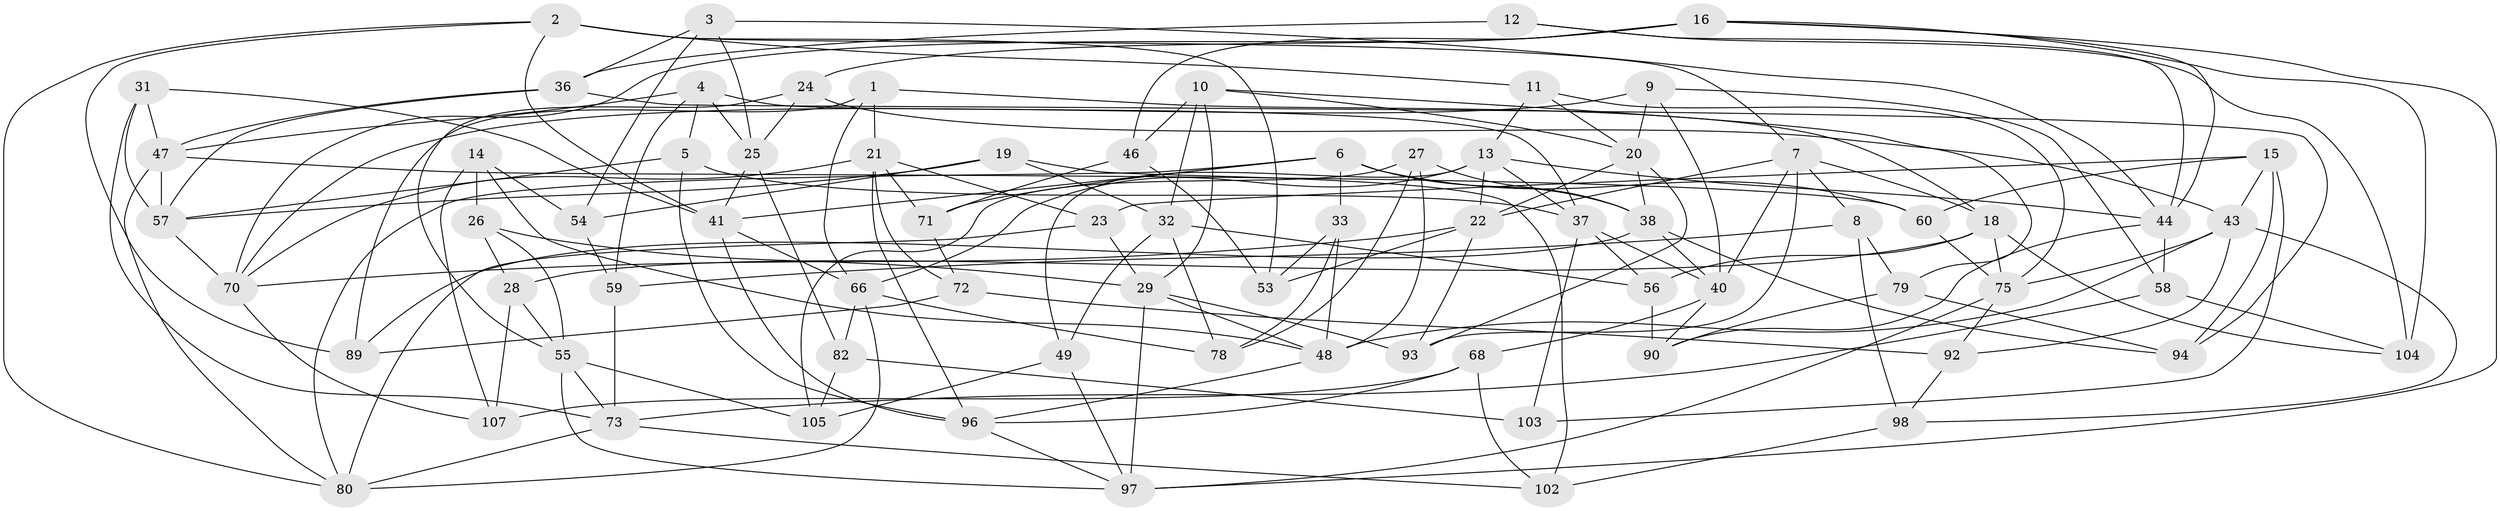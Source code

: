 // Generated by graph-tools (version 1.1) at 2025/24/03/03/25 07:24:23]
// undirected, 74 vertices, 177 edges
graph export_dot {
graph [start="1"]
  node [color=gray90,style=filled];
  1;
  2 [super="+63"];
  3;
  4 [super="+95"];
  5;
  6 [super="+85"];
  7 [super="+52"];
  8;
  9;
  10 [super="+64"];
  11;
  12;
  13 [super="+17"];
  14;
  15 [super="+61"];
  16 [super="+34"];
  18 [super="+50"];
  19;
  20 [super="+74"];
  21 [super="+39"];
  22 [super="+30"];
  23;
  24;
  25 [super="+87"];
  26;
  27;
  28;
  29 [super="+35"];
  31;
  32 [super="+91"];
  33;
  36 [super="+51"];
  37 [super="+83"];
  38 [super="+65"];
  40 [super="+42"];
  41 [super="+67"];
  43 [super="+81"];
  44 [super="+45"];
  46;
  47 [super="+88"];
  48 [super="+76"];
  49;
  53;
  54;
  55 [super="+106"];
  56;
  57 [super="+62"];
  58;
  59;
  60;
  66 [super="+69"];
  68;
  70 [super="+77"];
  71;
  72;
  73 [super="+86"];
  75 [super="+100"];
  78;
  79;
  80 [super="+84"];
  82;
  89;
  90;
  92;
  93;
  94;
  96 [super="+101"];
  97 [super="+99"];
  98;
  102;
  103;
  104;
  105;
  107;
  1 -- 66;
  1 -- 21;
  1 -- 89;
  1 -- 18;
  2 -- 7;
  2 -- 41;
  2 -- 53;
  2 -- 80;
  2 -- 89;
  2 -- 11;
  3 -- 54;
  3 -- 36;
  3 -- 44;
  3 -- 25;
  4 -- 25 [weight=2];
  4 -- 37;
  4 -- 59;
  4 -- 5;
  4 -- 47;
  5 -- 57;
  5 -- 96;
  5 -- 37;
  6 -- 33;
  6 -- 60;
  6 -- 71;
  6 -- 41;
  6 -- 38;
  6 -- 80;
  7 -- 18;
  7 -- 8;
  7 -- 93;
  7 -- 22;
  7 -- 40;
  8 -- 59;
  8 -- 79;
  8 -- 98;
  9 -- 40;
  9 -- 58;
  9 -- 20;
  9 -- 70;
  10 -- 32 [weight=2];
  10 -- 46;
  10 -- 29;
  10 -- 79;
  10 -- 20;
  11 -- 20;
  11 -- 75;
  11 -- 13;
  12 -- 104;
  12 -- 36 [weight=2];
  12 -- 44;
  13 -- 49;
  13 -- 37;
  13 -- 44;
  13 -- 22;
  13 -- 66;
  14 -- 107;
  14 -- 48;
  14 -- 54;
  14 -- 26;
  15 -- 23;
  15 -- 103 [weight=2];
  15 -- 43;
  15 -- 60;
  15 -- 94;
  16 -- 46;
  16 -- 104;
  16 -- 24;
  16 -- 44;
  16 -- 97;
  16 -- 70;
  18 -- 56;
  18 -- 104;
  18 -- 28;
  18 -- 75;
  19 -- 102;
  19 -- 54;
  19 -- 57;
  19 -- 32;
  20 -- 38;
  20 -- 93;
  20 -- 22;
  21 -- 23;
  21 -- 72;
  21 -- 96;
  21 -- 70;
  21 -- 71;
  22 -- 93;
  22 -- 70;
  22 -- 53;
  23 -- 29;
  23 -- 80;
  24 -- 55;
  24 -- 25;
  24 -- 43;
  25 -- 41;
  25 -- 82;
  26 -- 28;
  26 -- 55;
  26 -- 29;
  27 -- 78;
  27 -- 105;
  27 -- 48;
  27 -- 38;
  28 -- 55;
  28 -- 107;
  29 -- 93;
  29 -- 48;
  29 -- 97;
  31 -- 47;
  31 -- 41;
  31 -- 57;
  31 -- 73;
  32 -- 78;
  32 -- 56;
  32 -- 49;
  33 -- 78;
  33 -- 48;
  33 -- 53;
  36 -- 94;
  36 -- 57;
  36 -- 47;
  37 -- 56;
  37 -- 103;
  37 -- 40;
  38 -- 89;
  38 -- 94;
  38 -- 40;
  40 -- 90;
  40 -- 68;
  41 -- 96;
  41 -- 66;
  43 -- 48;
  43 -- 98;
  43 -- 75;
  43 -- 92;
  44 -- 58;
  44 -- 90;
  46 -- 71;
  46 -- 53;
  47 -- 57;
  47 -- 80;
  47 -- 60;
  48 -- 96;
  49 -- 105;
  49 -- 97;
  54 -- 59;
  55 -- 73;
  55 -- 105;
  55 -- 97;
  56 -- 90;
  57 -- 70;
  58 -- 104;
  58 -- 73;
  59 -- 73;
  60 -- 75;
  66 -- 80;
  66 -- 82;
  66 -- 78;
  68 -- 102;
  68 -- 107;
  68 -- 96;
  70 -- 107;
  71 -- 72;
  72 -- 89;
  72 -- 92;
  73 -- 102;
  73 -- 80;
  75 -- 92;
  75 -- 97;
  79 -- 90;
  79 -- 94;
  82 -- 105;
  82 -- 103;
  92 -- 98;
  96 -- 97;
  98 -- 102;
}
